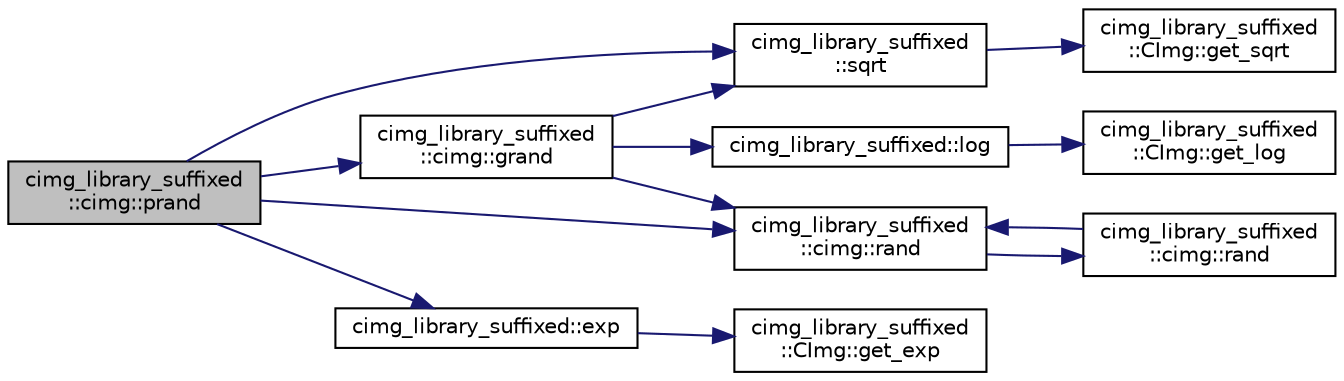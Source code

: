 digraph "cimg_library_suffixed::cimg::prand"
{
  edge [fontname="Helvetica",fontsize="10",labelfontname="Helvetica",labelfontsize="10"];
  node [fontname="Helvetica",fontsize="10",shape=record];
  rankdir="LR";
  Node3431 [label="cimg_library_suffixed\l::cimg::prand",height=0.2,width=0.4,color="black", fillcolor="grey75", style="filled", fontcolor="black"];
  Node3431 -> Node3432 [color="midnightblue",fontsize="10",style="solid",fontname="Helvetica"];
  Node3432 [label="cimg_library_suffixed\l::sqrt",height=0.2,width=0.4,color="black", fillcolor="white", style="filled",URL="$namespacecimg__library__suffixed.html#a00d0fd9a21d8d5e8a9fa4033593e6acf"];
  Node3432 -> Node3433 [color="midnightblue",fontsize="10",style="solid",fontname="Helvetica"];
  Node3433 [label="cimg_library_suffixed\l::CImg::get_sqrt",height=0.2,width=0.4,color="black", fillcolor="white", style="filled",URL="$structcimg__library__suffixed_1_1_c_img.html#a550cfc014f80c68359d3b55a0d3803b9",tooltip="Compute the square root of each pixel value . "];
  Node3431 -> Node3434 [color="midnightblue",fontsize="10",style="solid",fontname="Helvetica"];
  Node3434 [label="cimg_library_suffixed\l::cimg::grand",height=0.2,width=0.4,color="black", fillcolor="white", style="filled",URL="$namespacecimg__library__suffixed_1_1cimg.html#aa12c572ad67f655e27f7b8e3e76dafa5",tooltip="Return a random variable following a gaussian distribution and a standard deviation of 1..."];
  Node3434 -> Node3435 [color="midnightblue",fontsize="10",style="solid",fontname="Helvetica"];
  Node3435 [label="cimg_library_suffixed\l::cimg::rand",height=0.2,width=0.4,color="black", fillcolor="white", style="filled",URL="$namespacecimg__library__suffixed_1_1cimg.html#ab7c09300be61c8a3361c379069100252",tooltip="Return a random variable uniformely distributed between [val_min,val_max]. "];
  Node3435 -> Node3436 [color="midnightblue",fontsize="10",style="solid",fontname="Helvetica"];
  Node3436 [label="cimg_library_suffixed\l::cimg::rand",height=0.2,width=0.4,color="black", fillcolor="white", style="filled",URL="$namespacecimg__library__suffixed_1_1cimg.html#af5cd3397f819c13ccb17e05a7db736b1",tooltip="Return a random variable uniformely distributed between [0,val_max]. "];
  Node3436 -> Node3435 [color="midnightblue",fontsize="10",style="solid",fontname="Helvetica"];
  Node3434 -> Node3432 [color="midnightblue",fontsize="10",style="solid",fontname="Helvetica"];
  Node3434 -> Node3437 [color="midnightblue",fontsize="10",style="solid",fontname="Helvetica"];
  Node3437 [label="cimg_library_suffixed::log",height=0.2,width=0.4,color="black", fillcolor="white", style="filled",URL="$namespacecimg__library__suffixed.html#a65baff382319a3677fd777a976a4f50b"];
  Node3437 -> Node3438 [color="midnightblue",fontsize="10",style="solid",fontname="Helvetica"];
  Node3438 [label="cimg_library_suffixed\l::CImg::get_log",height=0.2,width=0.4,color="black", fillcolor="white", style="filled",URL="$structcimg__library__suffixed_1_1_c_img.html#a560dd5fe13a0b40fcf95e2ea7020381e",tooltip="Compute the logarithm of each pixel value . "];
  Node3431 -> Node3439 [color="midnightblue",fontsize="10",style="solid",fontname="Helvetica"];
  Node3439 [label="cimg_library_suffixed::exp",height=0.2,width=0.4,color="black", fillcolor="white", style="filled",URL="$namespacecimg__library__suffixed.html#adc3a62a5832fe41a2a16023ba04c8e64"];
  Node3439 -> Node3440 [color="midnightblue",fontsize="10",style="solid",fontname="Helvetica"];
  Node3440 [label="cimg_library_suffixed\l::CImg::get_exp",height=0.2,width=0.4,color="black", fillcolor="white", style="filled",URL="$structcimg__library__suffixed_1_1_c_img.html#a9025e6121a8da36b6213422347de4c12",tooltip="Compute the exponential of each pixel value . "];
  Node3431 -> Node3435 [color="midnightblue",fontsize="10",style="solid",fontname="Helvetica"];
}
